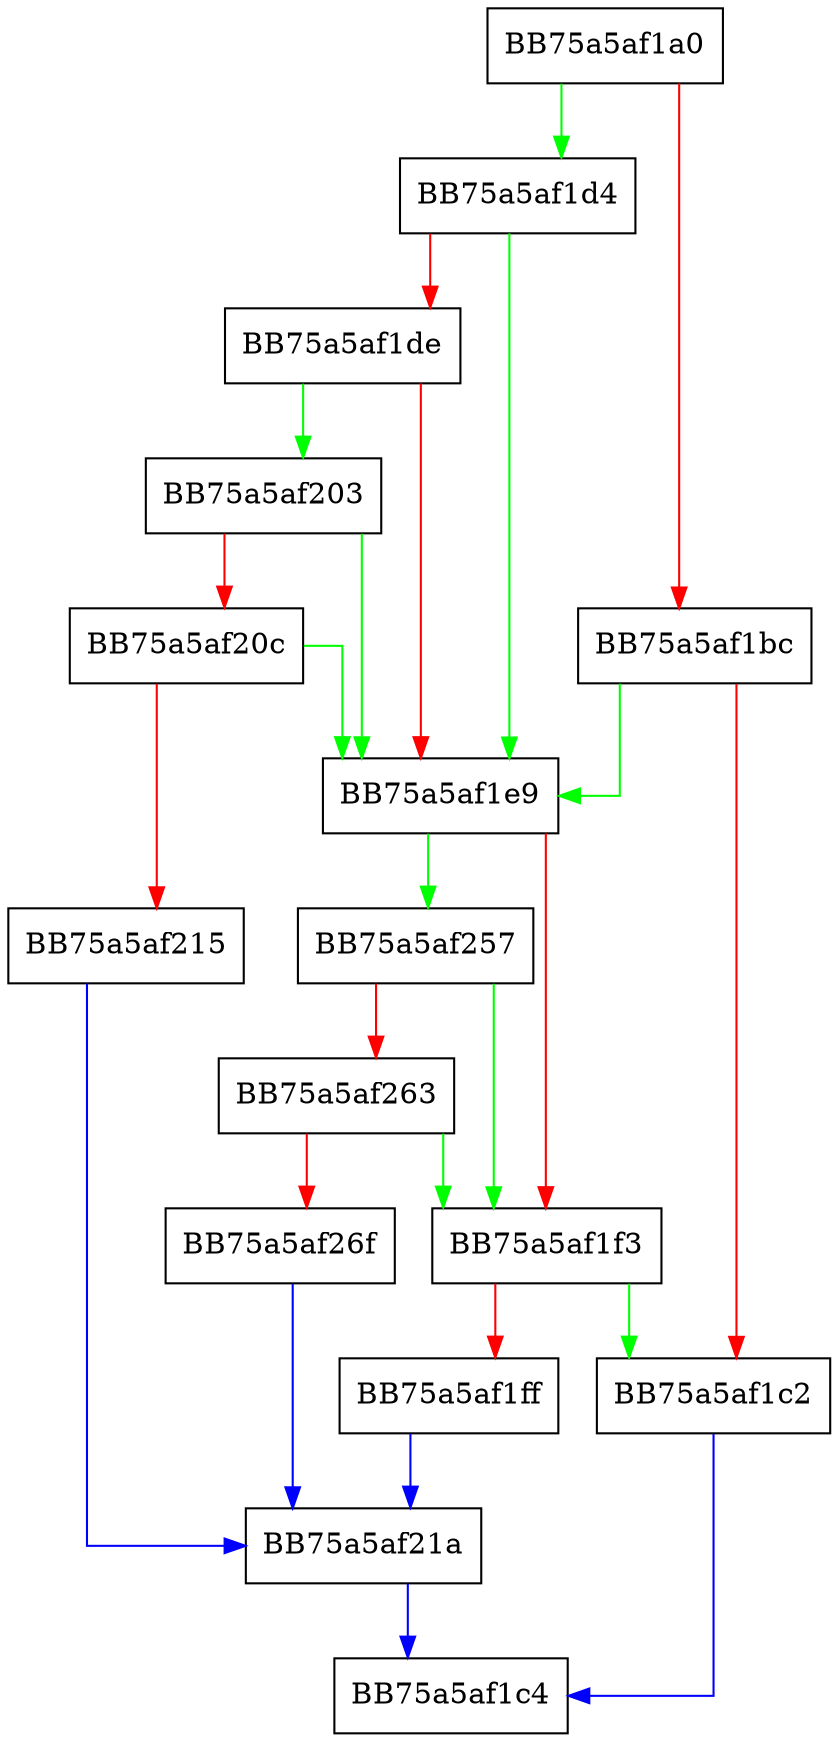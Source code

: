 digraph IsMine {
  node [shape="box"];
  graph [splines=ortho];
  BB75a5af1a0 -> BB75a5af1d4 [color="green"];
  BB75a5af1a0 -> BB75a5af1bc [color="red"];
  BB75a5af1bc -> BB75a5af1e9 [color="green"];
  BB75a5af1bc -> BB75a5af1c2 [color="red"];
  BB75a5af1c2 -> BB75a5af1c4 [color="blue"];
  BB75a5af1d4 -> BB75a5af1e9 [color="green"];
  BB75a5af1d4 -> BB75a5af1de [color="red"];
  BB75a5af1de -> BB75a5af203 [color="green"];
  BB75a5af1de -> BB75a5af1e9 [color="red"];
  BB75a5af1e9 -> BB75a5af257 [color="green"];
  BB75a5af1e9 -> BB75a5af1f3 [color="red"];
  BB75a5af1f3 -> BB75a5af1c2 [color="green"];
  BB75a5af1f3 -> BB75a5af1ff [color="red"];
  BB75a5af1ff -> BB75a5af21a [color="blue"];
  BB75a5af203 -> BB75a5af1e9 [color="green"];
  BB75a5af203 -> BB75a5af20c [color="red"];
  BB75a5af20c -> BB75a5af1e9 [color="green"];
  BB75a5af20c -> BB75a5af215 [color="red"];
  BB75a5af215 -> BB75a5af21a [color="blue"];
  BB75a5af21a -> BB75a5af1c4 [color="blue"];
  BB75a5af257 -> BB75a5af1f3 [color="green"];
  BB75a5af257 -> BB75a5af263 [color="red"];
  BB75a5af263 -> BB75a5af1f3 [color="green"];
  BB75a5af263 -> BB75a5af26f [color="red"];
  BB75a5af26f -> BB75a5af21a [color="blue"];
}